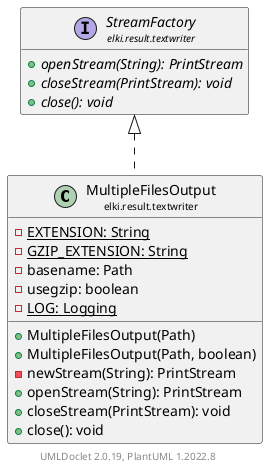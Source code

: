 @startuml
    remove .*\.(Instance|Par|Parameterizer|Factory)$
    set namespaceSeparator none
    hide empty fields
    hide empty methods

    class "<size:14>MultipleFilesOutput\n<size:10>elki.result.textwriter" as elki.result.textwriter.MultipleFilesOutput [[MultipleFilesOutput.html]] {
        {static} -EXTENSION: String
        {static} -GZIP_EXTENSION: String
        -basename: Path
        -usegzip: boolean
        {static} -LOG: Logging
        +MultipleFilesOutput(Path)
        +MultipleFilesOutput(Path, boolean)
        -newStream(String): PrintStream
        +openStream(String): PrintStream
        +closeStream(PrintStream): void
        +close(): void
    }

    interface "<size:14>StreamFactory\n<size:10>elki.result.textwriter" as elki.result.textwriter.StreamFactory [[StreamFactory.html]] {
        {abstract} +openStream(String): PrintStream
        {abstract} +closeStream(PrintStream): void
        {abstract} +close(): void
    }

    elki.result.textwriter.StreamFactory <|.. elki.result.textwriter.MultipleFilesOutput

    center footer UMLDoclet 2.0.19, PlantUML 1.2022.8
@enduml

